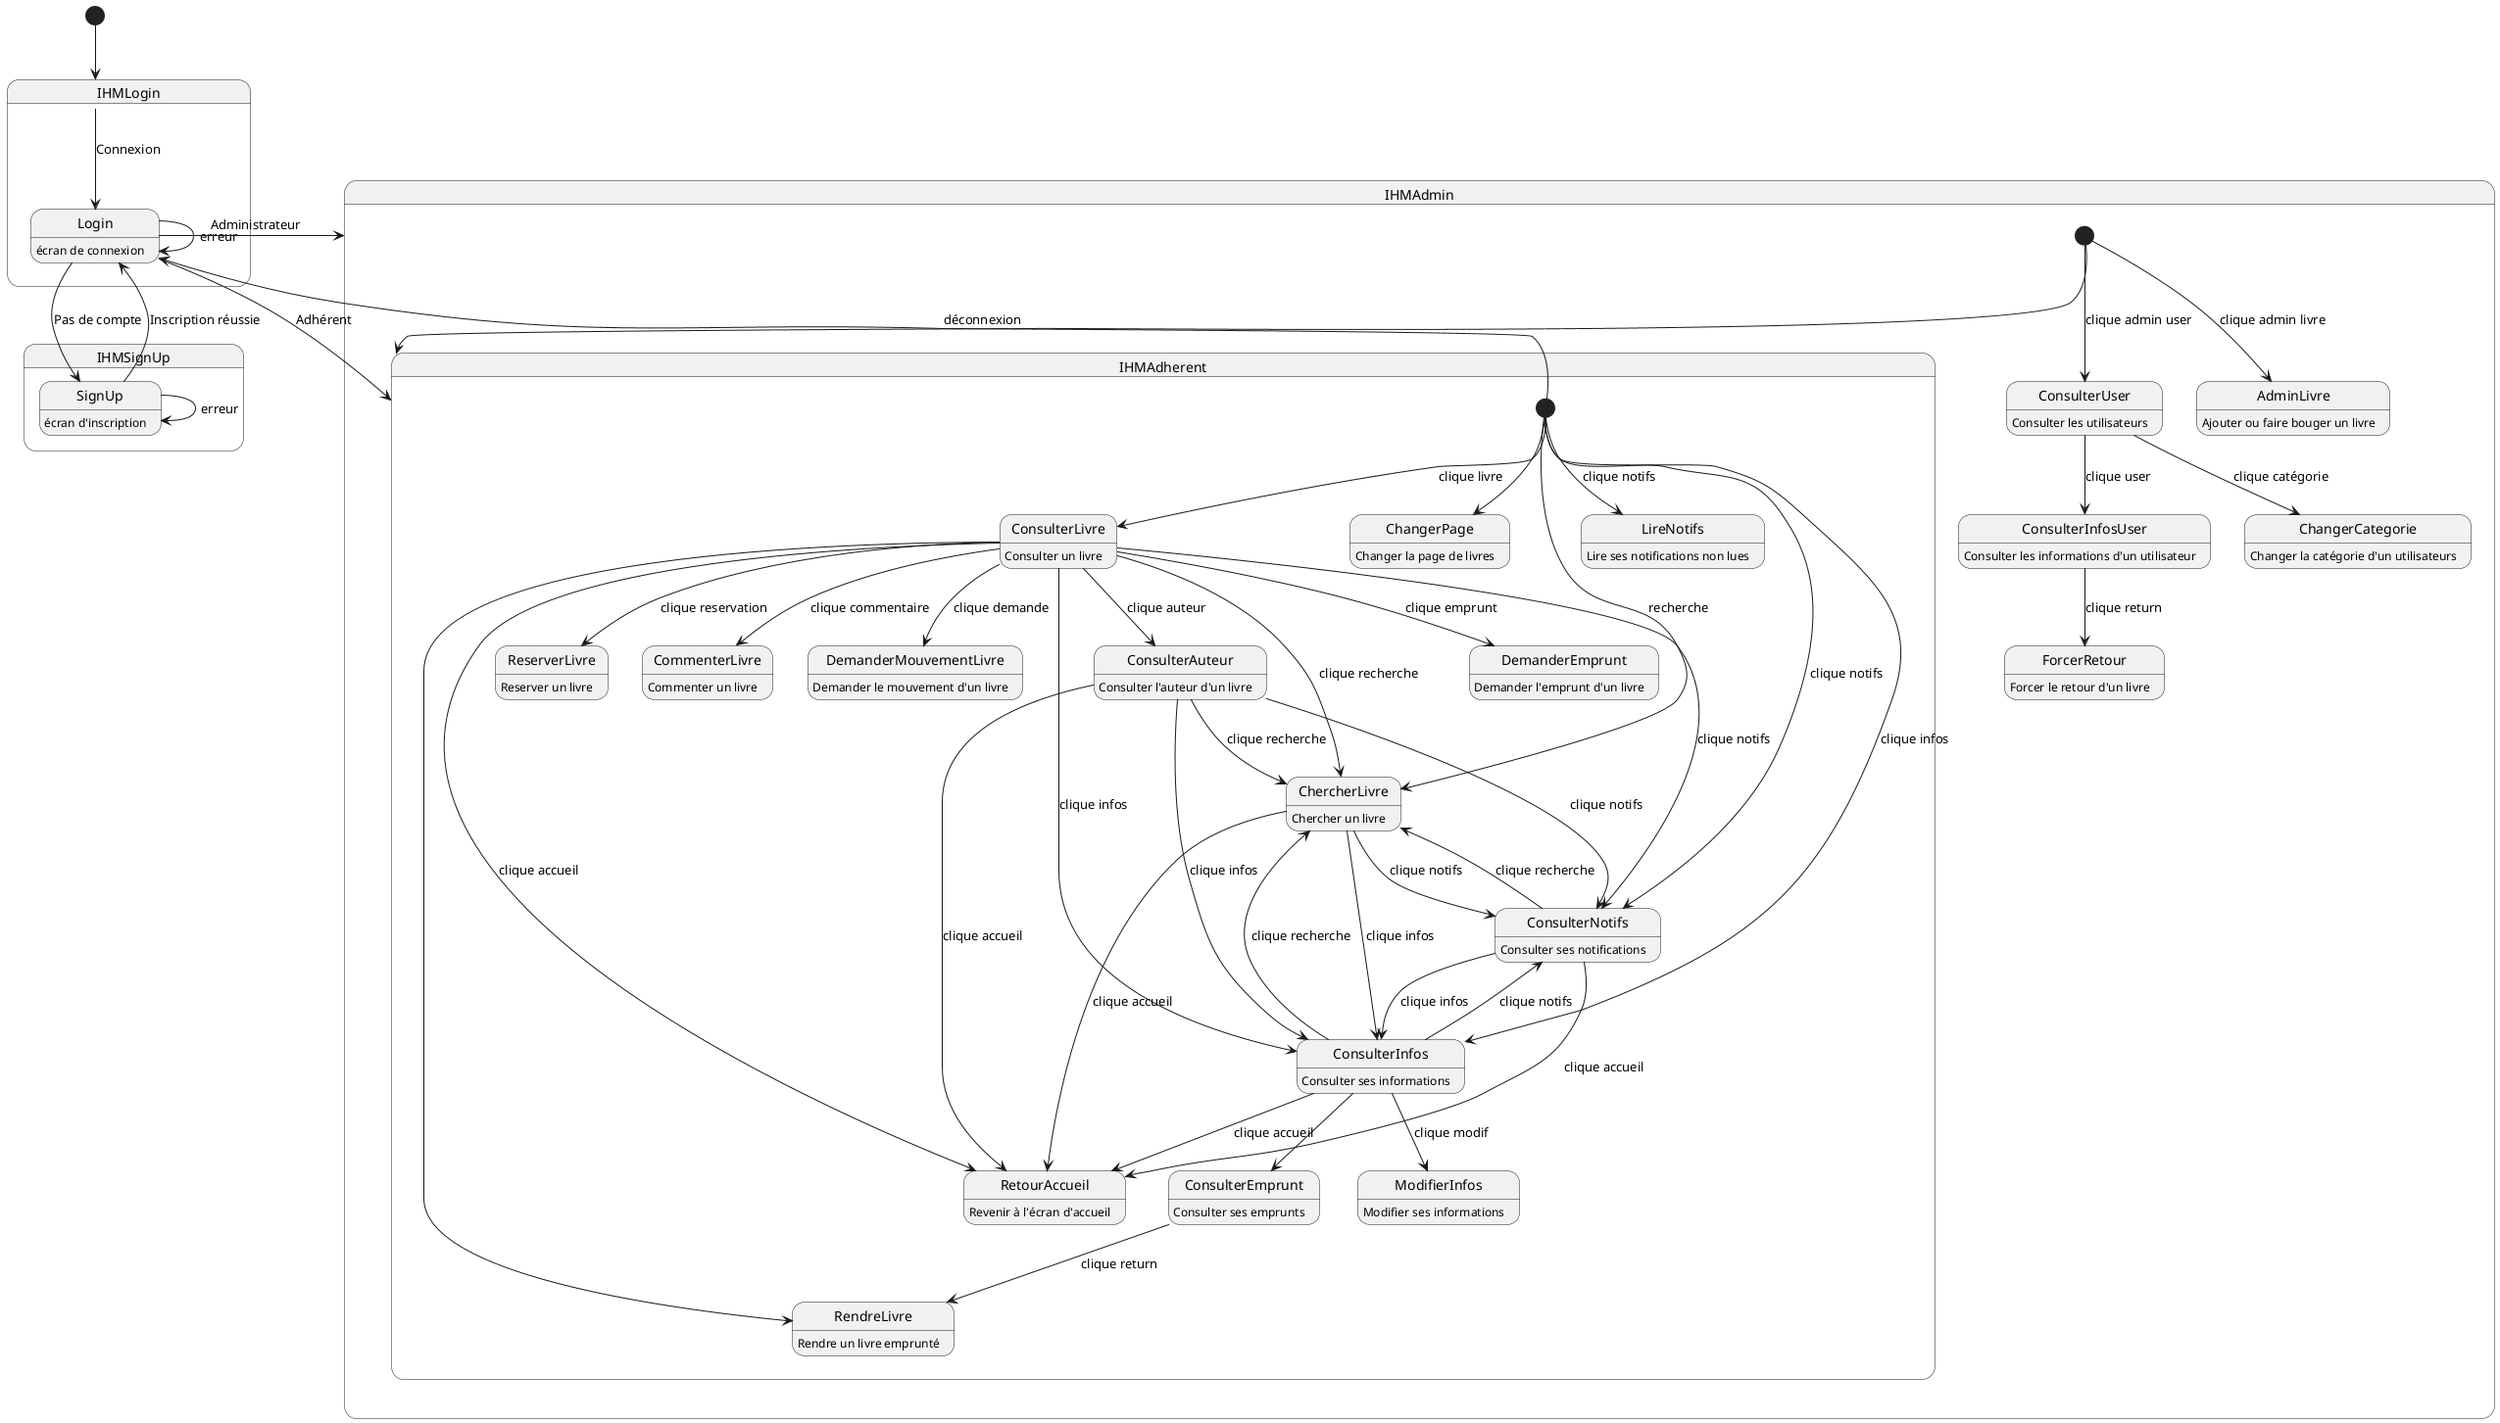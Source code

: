 @startuml

state IHMLogin {
  state Login : écran de connexion
}

state IHMSignUp {
  state SignUp : écran d'inscription
}

state IHMAdmin {
  state ConsulterUser: Consulter les utilisateurs
  state ChangerCategorie: Changer la catégorie d'un utilisateurs
  state ConsulterInfosUser: Consulter les informations d'un utilisateur
  state ForcerRetour: Forcer le retour d'un livre
  state AdminLivre: Ajouter ou faire bouger un livre

  [*] --> IHMAdherent
  [*] --> ConsulterUser: clique admin user
  [*] --> AdminLivre: clique admin livre
  ConsulterUser --> ChangerCategorie: clique catégorie
  ConsulterUser --> ConsulterInfosUser: clique user
  ConsulterInfosUser --> ForcerRetour: clique return
}

state IHMAdherent {
  state RetourAccueil : Revenir à l'écran d'accueil
  state ChercherLivre : Chercher un livre
  state ChangerPage : Changer la page de livres

  state ConsulterLivre : Consulter un livre
  state DemanderEmprunt : Demander l'emprunt d'un livre
  state RendreLivre : Rendre un livre emprunté
  state ReserverLivre : Reserver un livre
  state CommenterLivre : Commenter un livre
  state DemanderMouvementLivre: Demander le mouvement d'un livre

  state ConsulterAuteur : Consulter l'auteur d'un livre

  state LireNotifs: Lire ses notifications non lues
  state ConsulterNotifs : Consulter ses notifications

  state ConsulterInfos : Consulter ses informations
  state ModifierInfos: Modifier ses informations
  state ConsulterEmprunt: Consulter ses emprunts

  [*] --> ChangerPage

  [*] --> ChercherLivre: recherche
  ChercherLivre --> RetourAccueil: clique accueil
  ChercherLivre --> ConsulterNotifs: clique notifs
  ChercherLivre --> ConsulterInfos: clique infos

  [*] --> ConsulterLivre: clique livre
  ConsulterLivre --> DemanderEmprunt: clique emprunt
  ConsulterLivre --> RendreLivre
  ConsulterLivre --> ReserverLivre: clique reservation
  ConsulterLivre --> CommenterLivre: clique commentaire
  ConsulterLivre --> DemanderMouvementLivre: clique demande
  ConsulterLivre --> RetourAccueil: clique accueil
  ConsulterLivre --> ChercherLivre: clique recherche
  ConsulterLivre --> ConsulterNotifs: clique notifs
  ConsulterLivre --> ConsulterInfos: clique infos

  ConsulterLivre --> ConsulterAuteur: clique auteur
  ConsulterAuteur --> RetourAccueil: clique accueil
  ConsulterAuteur --> ChercherLivre: clique recherche
  ConsulterAuteur --> ConsulterNotifs: clique notifs
  ConsulterAuteur --> ConsulterInfos: clique infos

  [*] --> LireNotifs: clique notifs
  [*] --> ConsulterNotifs: clique notifs
  ConsulterNotifs --> RetourAccueil: clique accueil
  ConsulterNotifs --> ChercherLivre: clique recherche
  ConsulterNotifs --> ConsulterInfos: clique infos

  [*] --> ConsulterInfos: clique infos
  ConsulterInfos --> ModifierInfos: clique modif
  ConsulterInfos --> ConsulterEmprunt
  ConsulterInfos --> RetourAccueil: clique accueil
  ConsulterInfos --> ChercherLivre: clique recherche
  ConsulterInfos --> ConsulterNotifs: clique notifs

  ConsulterEmprunt --> RendreLivre: clique return

  [*] --> Login: déconnexion
}

[*] --> IHMLogin
IHMLogin --> Login: Connexion
Login --> Login : erreur
Login --> SignUp : Pas de compte
SignUp --> SignUp : erreur
SignUp --> Login : Inscription réussie
Login --> IHMAdmin : Administrateur
Login --> IHMAdherent : Adhérent


@enduml
